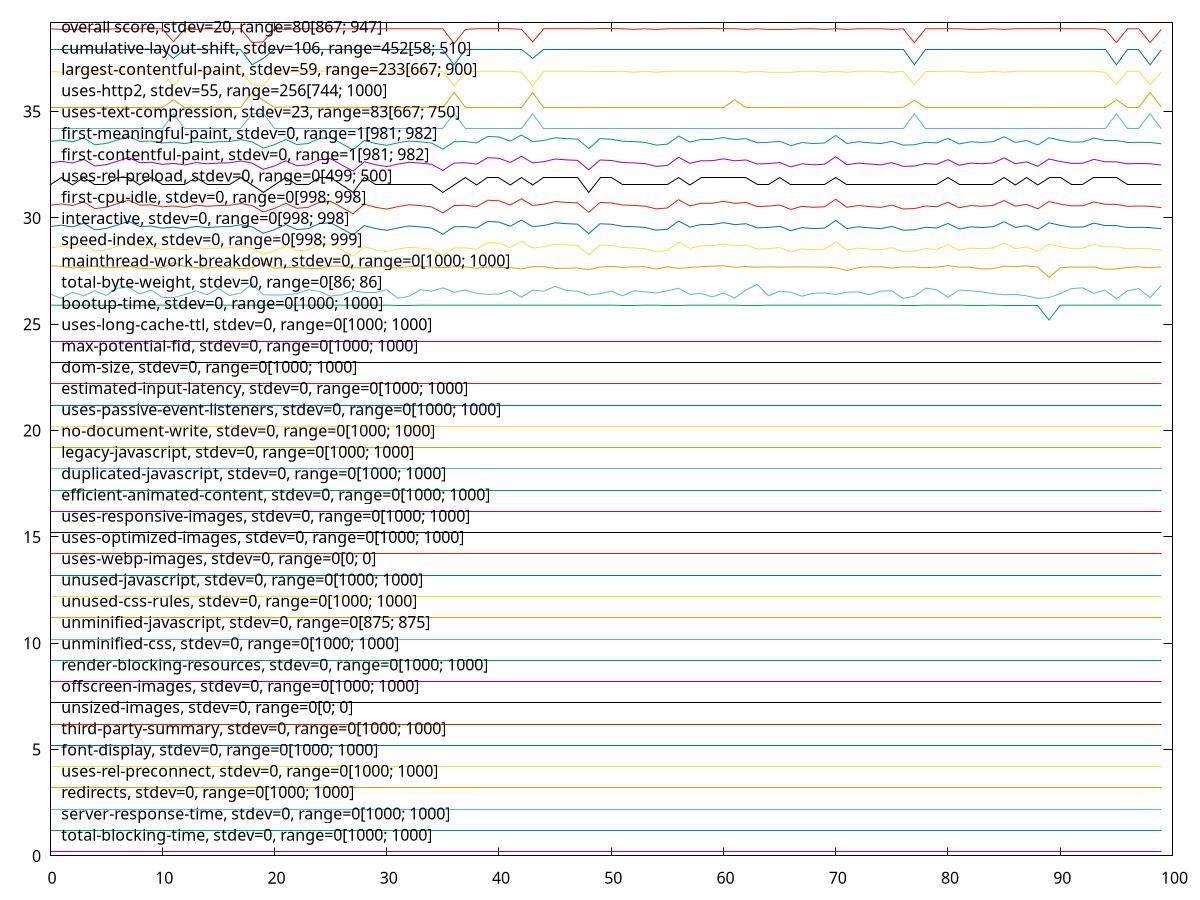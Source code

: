 $_totalBlockingTime <<EOF
0.2
0.2
0.2
0.2
0.2
0.2
0.2
0.2
0.2
0.2
0.2
0.2
0.2
0.2
0.2
0.2
0.2
0.2
0.2
0.2
0.2
0.2
0.2
0.2
0.2
0.2
0.2
0.2
0.2
0.2
0.2
0.2
0.2
0.2
0.2
0.2
0.2
0.2
0.2
0.2
0.2
0.2
0.2
0.2
0.2
0.2
0.2
0.2
0.2
0.2
0.2
0.2
0.2
0.2
0.2
0.2
0.2
0.2
0.2
0.2
0.2
0.2
0.2
0.2
0.2
0.2
0.2
0.2
0.2
0.2
0.2
0.2
0.2
0.2
0.2
0.2
0.2
0.2
0.2
0.2
0.2
0.2
0.2
0.2
0.2
0.2
0.2
0.2
0.2
0.2
0.2
0.2
0.2
0.2
0.2
0.2
0.2
0.2
0.2
0.2
EOF
$_serverResponseTime <<EOF
1.2
1.2
1.2
1.2
1.2
1.2
1.2
1.2
1.2
1.2
1.2
1.2
1.2
1.2
1.2
1.2
1.2
1.2
1.2
1.2
1.2
1.2
1.2
1.2
1.2
1.2
1.2
1.2
1.2
1.2
1.2
1.2
1.2
1.2
1.2
1.2
1.2
1.2
1.2
1.2
1.2
1.2
1.2
1.2
1.2
1.2
1.2
1.2
1.2
1.2
1.2
1.2
1.2
1.2
1.2
1.2
1.2
1.2
1.2
1.2
1.2
1.2
1.2
1.2
1.2
1.2
1.2
1.2
1.2
1.2
1.2
1.2
1.2
1.2
1.2
1.2
1.2
1.2
1.2
1.2
1.2
1.2
1.2
1.2
1.2
1.2
1.2
1.2
1.2
1.2
1.2
1.2
1.2
1.2
1.2
1.2
1.2
1.2
1.2
1.2
EOF
$_redirects <<EOF
2.2
2.2
2.2
2.2
2.2
2.2
2.2
2.2
2.2
2.2
2.2
2.2
2.2
2.2
2.2
2.2
2.2
2.2
2.2
2.2
2.2
2.2
2.2
2.2
2.2
2.2
2.2
2.2
2.2
2.2
2.2
2.2
2.2
2.2
2.2
2.2
2.2
2.2
2.2
2.2
2.2
2.2
2.2
2.2
2.2
2.2
2.2
2.2
2.2
2.2
2.2
2.2
2.2
2.2
2.2
2.2
2.2
2.2
2.2
2.2
2.2
2.2
2.2
2.2
2.2
2.2
2.2
2.2
2.2
2.2
2.2
2.2
2.2
2.2
2.2
2.2
2.2
2.2
2.2
2.2
2.2
2.2
2.2
2.2
2.2
2.2
2.2
2.2
2.2
2.2
2.2
2.2
2.2
2.2
2.2
2.2
2.2
2.2
2.2
2.2
EOF
$_usesRelPreconnect <<EOF
3.2
3.2
3.2
3.2
3.2
3.2
3.2
3.2
3.2
3.2
3.2
3.2
3.2
3.2
3.2
3.2
3.2
3.2
3.2
3.2
3.2
3.2
3.2
3.2
3.2
3.2
3.2
3.2
3.2
3.2
3.2
3.2
3.2
3.2
3.2
3.2
3.2
3.2
3.2
3.2
3.2
3.2
3.2
3.2
3.2
3.2
3.2
3.2
3.2
3.2
3.2
3.2
3.2
3.2
3.2
3.2
3.2
3.2
3.2
3.2
3.2
3.2
3.2
3.2
3.2
3.2
3.2
3.2
3.2
3.2
3.2
3.2
3.2
3.2
3.2
3.2
3.2
3.2
3.2
3.2
3.2
3.2
3.2
3.2
3.2
3.2
3.2
3.2
3.2
3.2
3.2
3.2
3.2
3.2
3.2
3.2
3.2
3.2
3.2
3.2
EOF
$_fontDisplay <<EOF
4.2
4.2
4.2
4.2
4.2
4.2
4.2
4.2
4.2
4.2
4.2
4.2
4.2
4.2
4.2
4.2
4.2
4.2
4.2
4.2
4.2
4.2
4.2
4.2
4.2
4.2
4.2
4.2
4.2
4.2
4.2
4.2
4.2
4.2
4.2
4.2
4.2
4.2
4.2
4.2
4.2
4.2
4.2
4.2
4.2
4.2
4.2
4.2
4.2
4.2
4.2
4.2
4.2
4.2
4.2
4.2
4.2
4.2
4.2
4.2
4.2
4.2
4.2
4.2
4.2
4.2
4.2
4.2
4.2
4.2
4.2
4.2
4.2
4.2
4.2
4.2
4.2
4.2
4.2
4.2
4.2
4.2
4.2
4.2
4.2
4.2
4.2
4.2
4.2
4.2
4.2
4.2
4.2
4.2
4.2
4.2
4.2
4.2
4.2
4.2
EOF
$_thirdPartySummary <<EOF
5.2
5.2
5.2
5.2
5.2
5.2
5.2
5.2
5.2
5.2
5.2
5.2
5.2
5.2
5.2
5.2
5.2
5.2
5.2
5.2
5.2
5.2
5.2
5.2
5.2
5.2
5.2
5.2
5.2
5.2
5.2
5.2
5.2
5.2
5.2
5.2
5.2
5.2
5.2
5.2
5.2
5.2
5.2
5.2
5.2
5.2
5.2
5.2
5.2
5.2
5.2
5.2
5.2
5.2
5.2
5.2
5.2
5.2
5.2
5.2
5.2
5.2
5.2
5.2
5.2
5.2
5.2
5.2
5.2
5.2
5.2
5.2
5.2
5.2
5.2
5.2
5.2
5.2
5.2
5.2
5.2
5.2
5.2
5.2
5.2
5.2
5.2
5.2
5.2
5.2
5.2
5.2
5.2
5.2
5.2
5.2
5.2
5.2
5.2
5.2
EOF
$_unsizedImages <<EOF
6.2
6.2
6.2
6.2
6.2
6.2
6.2
6.2
6.2
6.2
6.2
6.2
6.2
6.2
6.2
6.2
6.2
6.2
6.2
6.2
6.2
6.2
6.2
6.2
6.2
6.2
6.2
6.2
6.2
6.2
6.2
6.2
6.2
6.2
6.2
6.2
6.2
6.2
6.2
6.2
6.2
6.2
6.2
6.2
6.2
6.2
6.2
6.2
6.2
6.2
6.2
6.2
6.2
6.2
6.2
6.2
6.2
6.2
6.2
6.2
6.2
6.2
6.2
6.2
6.2
6.2
6.2
6.2
6.2
6.2
6.2
6.2
6.2
6.2
6.2
6.2
6.2
6.2
6.2
6.2
6.2
6.2
6.2
6.2
6.2
6.2
6.2
6.2
6.2
6.2
6.2
6.2
6.2
6.2
6.2
6.2
6.2
6.2
6.2
6.2
EOF
$_offscreenImages <<EOF
7.2
7.2
7.2
7.2
7.2
7.2
7.2
7.2
7.2
7.2
7.2
7.2
7.2
7.2
7.2
7.2
7.2
7.2
7.2
7.2
7.2
7.2
7.2
7.2
7.2
7.2
7.2
7.2
7.2
7.2
7.2
7.2
7.2
7.2
7.2
7.2
7.2
7.2
7.2
7.2
7.2
7.2
7.2
7.2
7.2
7.2
7.2
7.2
7.2
7.2
7.2
7.2
7.2
7.2
7.2
7.2
7.2
7.2
7.2
7.2
7.2
7.2
7.2
7.2
7.2
7.2
7.2
7.2
7.2
7.2
7.2
7.2
7.2
7.2
7.2
7.2
7.2
7.2
7.2
7.2
7.2
7.2
7.2
7.2
7.2
7.2
7.2
7.2
7.2
7.2
7.2
7.2
7.2
7.2
7.2
7.2
7.2
7.2
7.2
7.2
EOF
$_renderBlockingResources <<EOF
8.2
8.2
8.2
8.2
8.2
8.2
8.2
8.2
8.2
8.2
8.2
8.2
8.2
8.2
8.2
8.2
8.2
8.2
8.2
8.2
8.2
8.2
8.2
8.2
8.2
8.2
8.2
8.2
8.2
8.2
8.2
8.2
8.2
8.2
8.2
8.2
8.2
8.2
8.2
8.2
8.2
8.2
8.2
8.2
8.2
8.2
8.2
8.2
8.2
8.2
8.2
8.2
8.2
8.2
8.2
8.2
8.2
8.2
8.2
8.2
8.2
8.2
8.2
8.2
8.2
8.2
8.2
8.2
8.2
8.2
8.2
8.2
8.2
8.2
8.2
8.2
8.2
8.2
8.2
8.2
8.2
8.2
8.2
8.2
8.2
8.2
8.2
8.2
8.2
8.2
8.2
8.2
8.2
8.2
8.2
8.2
8.2
8.2
8.2
8.2
EOF
$_unminifiedCss <<EOF
9.2
9.2
9.2
9.2
9.2
9.2
9.2
9.2
9.2
9.2
9.2
9.2
9.2
9.2
9.2
9.2
9.2
9.2
9.2
9.2
9.2
9.2
9.2
9.2
9.2
9.2
9.2
9.2
9.2
9.2
9.2
9.2
9.2
9.2
9.2
9.2
9.2
9.2
9.2
9.2
9.2
9.2
9.2
9.2
9.2
9.2
9.2
9.2
9.2
9.2
9.2
9.2
9.2
9.2
9.2
9.2
9.2
9.2
9.2
9.2
9.2
9.2
9.2
9.2
9.2
9.2
9.2
9.2
9.2
9.2
9.2
9.2
9.2
9.2
9.2
9.2
9.2
9.2
9.2
9.2
9.2
9.2
9.2
9.2
9.2
9.2
9.2
9.2
9.2
9.2
9.2
9.2
9.2
9.2
9.2
9.2
9.2
9.2
9.2
9.2
EOF
$_unminifiedJavascript <<EOF
10.2
10.2
10.2
10.2
10.2
10.2
10.2
10.2
10.2
10.2
10.2
10.2
10.2
10.2
10.2
10.2
10.2
10.2
10.2
10.2
10.2
10.2
10.2
10.2
10.2
10.2
10.2
10.2
10.2
10.2
10.2
10.2
10.2
10.2
10.2
10.2
10.2
10.2
10.2
10.2
10.2
10.2
10.2
10.2
10.2
10.2
10.2
10.2
10.2
10.2
10.2
10.2
10.2
10.2
10.2
10.2
10.2
10.2
10.2
10.2
10.2
10.2
10.2
10.2
10.2
10.2
10.2
10.2
10.2
10.2
10.2
10.2
10.2
10.2
10.2
10.2
10.2
10.2
10.2
10.2
10.2
10.2
10.2
10.2
10.2
10.2
10.2
10.2
10.2
10.2
10.2
10.2
10.2
10.2
10.2
10.2
10.2
10.2
10.2
10.2
EOF
$_unusedCssRules <<EOF
11.2
11.2
11.2
11.2
11.2
11.2
11.2
11.2
11.2
11.2
11.2
11.2
11.2
11.2
11.2
11.2
11.2
11.2
11.2
11.2
11.2
11.2
11.2
11.2
11.2
11.2
11.2
11.2
11.2
11.2
11.2
11.2
11.2
11.2
11.2
11.2
11.2
11.2
11.2
11.2
11.2
11.2
11.2
11.2
11.2
11.2
11.2
11.2
11.2
11.2
11.2
11.2
11.2
11.2
11.2
11.2
11.2
11.2
11.2
11.2
11.2
11.2
11.2
11.2
11.2
11.2
11.2
11.2
11.2
11.2
11.2
11.2
11.2
11.2
11.2
11.2
11.2
11.2
11.2
11.2
11.2
11.2
11.2
11.2
11.2
11.2
11.2
11.2
11.2
11.2
11.2
11.2
11.2
11.2
11.2
11.2
11.2
11.2
11.2
11.2
EOF
$_unusedJavascript <<EOF
12.2
12.2
12.2
12.2
12.2
12.2
12.2
12.2
12.2
12.2
12.2
12.2
12.2
12.2
12.2
12.2
12.2
12.2
12.2
12.2
12.2
12.2
12.2
12.2
12.2
12.2
12.2
12.2
12.2
12.2
12.2
12.2
12.2
12.2
12.2
12.2
12.2
12.2
12.2
12.2
12.2
12.2
12.2
12.2
12.2
12.2
12.2
12.2
12.2
12.2
12.2
12.2
12.2
12.2
12.2
12.2
12.2
12.2
12.2
12.2
12.2
12.2
12.2
12.2
12.2
12.2
12.2
12.2
12.2
12.2
12.2
12.2
12.2
12.2
12.2
12.2
12.2
12.2
12.2
12.2
12.2
12.2
12.2
12.2
12.2
12.2
12.2
12.2
12.2
12.2
12.2
12.2
12.2
12.2
12.2
12.2
12.2
12.2
12.2
12.2
EOF
$_usesWebpImages <<EOF
13.2
13.2
13.2
13.2
13.2
13.2
13.2
13.2
13.2
13.2
13.2
13.2
13.2
13.2
13.2
13.2
13.2
13.2
13.2
13.2
13.2
13.2
13.2
13.2
13.2
13.2
13.2
13.2
13.2
13.2
13.2
13.2
13.2
13.2
13.2
13.2
13.2
13.2
13.2
13.2
13.2
13.2
13.2
13.2
13.2
13.2
13.2
13.2
13.2
13.2
13.2
13.2
13.2
13.2
13.2
13.2
13.2
13.2
13.2
13.2
13.2
13.2
13.2
13.2
13.2
13.2
13.2
13.2
13.2
13.2
13.2
13.2
13.2
13.2
13.2
13.2
13.2
13.2
13.2
13.2
13.2
13.2
13.2
13.2
13.2
13.2
13.2
13.2
13.2
13.2
13.2
13.2
13.2
13.2
13.2
13.2
13.2
13.2
13.2
13.2
EOF
$_usesOptimizedImages <<EOF
14.2
14.2
14.2
14.2
14.2
14.2
14.2
14.2
14.2
14.2
14.2
14.2
14.2
14.2
14.2
14.2
14.2
14.2
14.2
14.2
14.2
14.2
14.2
14.2
14.2
14.2
14.2
14.2
14.2
14.2
14.2
14.2
14.2
14.2
14.2
14.2
14.2
14.2
14.2
14.2
14.2
14.2
14.2
14.2
14.2
14.2
14.2
14.2
14.2
14.2
14.2
14.2
14.2
14.2
14.2
14.2
14.2
14.2
14.2
14.2
14.2
14.2
14.2
14.2
14.2
14.2
14.2
14.2
14.2
14.2
14.2
14.2
14.2
14.2
14.2
14.2
14.2
14.2
14.2
14.2
14.2
14.2
14.2
14.2
14.2
14.2
14.2
14.2
14.2
14.2
14.2
14.2
14.2
14.2
14.2
14.2
14.2
14.2
14.2
14.2
EOF
$_usesResponsiveImages <<EOF
15.2
15.2
15.2
15.2
15.2
15.2
15.2
15.2
15.2
15.2
15.2
15.2
15.2
15.2
15.2
15.2
15.2
15.2
15.2
15.2
15.2
15.2
15.2
15.2
15.2
15.2
15.2
15.2
15.2
15.2
15.2
15.2
15.2
15.2
15.2
15.2
15.2
15.2
15.2
15.2
15.2
15.2
15.2
15.2
15.2
15.2
15.2
15.2
15.2
15.2
15.2
15.2
15.2
15.2
15.2
15.2
15.2
15.2
15.2
15.2
15.2
15.2
15.2
15.2
15.2
15.2
15.2
15.2
15.2
15.2
15.2
15.2
15.2
15.2
15.2
15.2
15.2
15.2
15.2
15.2
15.2
15.2
15.2
15.2
15.2
15.2
15.2
15.2
15.2
15.2
15.2
15.2
15.2
15.2
15.2
15.2
15.2
15.2
15.2
15.2
EOF
$_efficientAnimatedContent <<EOF
16.2
16.2
16.2
16.2
16.2
16.2
16.2
16.2
16.2
16.2
16.2
16.2
16.2
16.2
16.2
16.2
16.2
16.2
16.2
16.2
16.2
16.2
16.2
16.2
16.2
16.2
16.2
16.2
16.2
16.2
16.2
16.2
16.2
16.2
16.2
16.2
16.2
16.2
16.2
16.2
16.2
16.2
16.2
16.2
16.2
16.2
16.2
16.2
16.2
16.2
16.2
16.2
16.2
16.2
16.2
16.2
16.2
16.2
16.2
16.2
16.2
16.2
16.2
16.2
16.2
16.2
16.2
16.2
16.2
16.2
16.2
16.2
16.2
16.2
16.2
16.2
16.2
16.2
16.2
16.2
16.2
16.2
16.2
16.2
16.2
16.2
16.2
16.2
16.2
16.2
16.2
16.2
16.2
16.2
16.2
16.2
16.2
16.2
16.2
16.2
EOF
$_duplicatedJavascript <<EOF
17.2
17.2
17.2
17.2
17.2
17.2
17.2
17.2
17.2
17.2
17.2
17.2
17.2
17.2
17.2
17.2
17.2
17.2
17.2
17.2
17.2
17.2
17.2
17.2
17.2
17.2
17.2
17.2
17.2
17.2
17.2
17.2
17.2
17.2
17.2
17.2
17.2
17.2
17.2
17.2
17.2
17.2
17.2
17.2
17.2
17.2
17.2
17.2
17.2
17.2
17.2
17.2
17.2
17.2
17.2
17.2
17.2
17.2
17.2
17.2
17.2
17.2
17.2
17.2
17.2
17.2
17.2
17.2
17.2
17.2
17.2
17.2
17.2
17.2
17.2
17.2
17.2
17.2
17.2
17.2
17.2
17.2
17.2
17.2
17.2
17.2
17.2
17.2
17.2
17.2
17.2
17.2
17.2
17.2
17.2
17.2
17.2
17.2
17.2
17.2
EOF
$_legacyJavascript <<EOF
18.2
18.2
18.2
18.2
18.2
18.2
18.2
18.2
18.2
18.2
18.2
18.2
18.2
18.2
18.2
18.2
18.2
18.2
18.2
18.2
18.2
18.2
18.2
18.2
18.2
18.2
18.2
18.2
18.2
18.2
18.2
18.2
18.2
18.2
18.2
18.2
18.2
18.2
18.2
18.2
18.2
18.2
18.2
18.2
18.2
18.2
18.2
18.2
18.2
18.2
18.2
18.2
18.2
18.2
18.2
18.2
18.2
18.2
18.2
18.2
18.2
18.2
18.2
18.2
18.2
18.2
18.2
18.2
18.2
18.2
18.2
18.2
18.2
18.2
18.2
18.2
18.2
18.2
18.2
18.2
18.2
18.2
18.2
18.2
18.2
18.2
18.2
18.2
18.2
18.2
18.2
18.2
18.2
18.2
18.2
18.2
18.2
18.2
18.2
18.2
EOF
$_noDocumentWrite <<EOF
19.2
19.2
19.2
19.2
19.2
19.2
19.2
19.2
19.2
19.2
19.2
19.2
19.2
19.2
19.2
19.2
19.2
19.2
19.2
19.2
19.2
19.2
19.2
19.2
19.2
19.2
19.2
19.2
19.2
19.2
19.2
19.2
19.2
19.2
19.2
19.2
19.2
19.2
19.2
19.2
19.2
19.2
19.2
19.2
19.2
19.2
19.2
19.2
19.2
19.2
19.2
19.2
19.2
19.2
19.2
19.2
19.2
19.2
19.2
19.2
19.2
19.2
19.2
19.2
19.2
19.2
19.2
19.2
19.2
19.2
19.2
19.2
19.2
19.2
19.2
19.2
19.2
19.2
19.2
19.2
19.2
19.2
19.2
19.2
19.2
19.2
19.2
19.2
19.2
19.2
19.2
19.2
19.2
19.2
19.2
19.2
19.2
19.2
19.2
19.2
EOF
$_usesPassiveEventListeners <<EOF
20.2
20.2
20.2
20.2
20.2
20.2
20.2
20.2
20.2
20.2
20.2
20.2
20.2
20.2
20.2
20.2
20.2
20.2
20.2
20.2
20.2
20.2
20.2
20.2
20.2
20.2
20.2
20.2
20.2
20.2
20.2
20.2
20.2
20.2
20.2
20.2
20.2
20.2
20.2
20.2
20.2
20.2
20.2
20.2
20.2
20.2
20.2
20.2
20.2
20.2
20.2
20.2
20.2
20.2
20.2
20.2
20.2
20.2
20.2
20.2
20.2
20.2
20.2
20.2
20.2
20.2
20.2
20.2
20.2
20.2
20.2
20.2
20.2
20.2
20.2
20.2
20.2
20.2
20.2
20.2
20.2
20.2
20.2
20.2
20.2
20.2
20.2
20.2
20.2
20.2
20.2
20.2
20.2
20.2
20.2
20.2
20.2
20.2
20.2
20.2
EOF
$_estimatedInputLatency <<EOF
21.2
21.2
21.2
21.2
21.2
21.2
21.2
21.2
21.2
21.2
21.2
21.2
21.2
21.2
21.2
21.2
21.2
21.2
21.2
21.2
21.2
21.2
21.2
21.2
21.2
21.2
21.2
21.2
21.2
21.2
21.2
21.2
21.2
21.2
21.2
21.2
21.2
21.2
21.2
21.2
21.2
21.2
21.2
21.2
21.2
21.2
21.2
21.2
21.2
21.2
21.2
21.2
21.2
21.2
21.2
21.2
21.2
21.2
21.2
21.2
21.2
21.2
21.2
21.2
21.2
21.2
21.2
21.2
21.2
21.2
21.2
21.2
21.2
21.2
21.2
21.2
21.2
21.2
21.2
21.2
21.2
21.2
21.2
21.2
21.2
21.2
21.2
21.2
21.2
21.2
21.2
21.2
21.2
21.2
21.2
21.2
21.2
21.2
21.2
21.2
EOF
$_domSize <<EOF
22.2
22.2
22.2
22.2
22.2
22.2
22.2
22.2
22.2
22.2
22.2
22.2
22.2
22.2
22.2
22.2
22.2
22.2
22.2
22.2
22.2
22.2
22.2
22.2
22.2
22.2
22.2
22.2
22.2
22.2
22.2
22.2
22.2
22.2
22.2
22.2
22.2
22.2
22.2
22.2
22.2
22.2
22.2
22.2
22.2
22.2
22.2
22.2
22.2
22.2
22.2
22.2
22.2
22.2
22.2
22.2
22.2
22.2
22.2
22.2
22.2
22.2
22.2
22.2
22.2
22.2
22.2
22.2
22.2
22.2
22.2
22.2
22.2
22.2
22.2
22.2
22.2
22.2
22.2
22.2
22.2
22.2
22.2
22.2
22.2
22.2
22.2
22.2
22.2
22.2
22.2
22.2
22.2
22.2
22.2
22.2
22.2
22.2
22.2
22.2
EOF
$_maxPotentialFid <<EOF
23.2
23.2
23.2
23.2
23.2
23.2
23.2
23.2
23.2
23.2
23.2
23.2
23.2
23.2
23.2
23.2
23.2
23.2
23.2
23.2
23.2
23.2
23.2
23.2
23.2
23.2
23.2
23.2
23.2
23.2
23.2
23.2
23.2
23.2
23.2
23.2
23.2
23.2
23.2
23.2
23.2
23.2
23.2
23.2
23.2
23.2
23.2
23.2
23.2
23.2
23.2
23.2
23.2
23.2
23.2
23.2
23.2
23.2
23.2
23.2
23.2
23.2
23.2
23.2
23.2
23.2
23.2
23.2
23.2
23.2
23.2
23.2
23.2
23.2
23.2
23.2
23.2
23.2
23.2
23.2
23.2
23.2
23.2
23.2
23.2
23.2
23.2
23.2
23.2
23.2
23.2
23.2
23.2
23.2
23.2
23.2
23.2
23.2
23.2
23.2
EOF
$_usesLongCacheTtl <<EOF
24.2
24.2
24.2
24.2
24.2
24.2
24.2
24.2
24.2
24.2
24.2
24.2
24.2
24.2
24.2
24.2
24.2
24.2
24.2
24.2
24.2
24.2
24.2
24.2
24.2
24.2
24.2
24.2
24.2
24.2
24.2
24.2
24.2
24.2
24.2
24.2
24.2
24.2
24.2
24.2
24.2
24.2
24.2
24.2
24.2
24.2
24.2
24.2
24.2
24.2
24.2
24.2
24.2
24.2
24.2
24.2
24.2
24.2
24.2
24.2
24.2
24.2
24.2
24.2
24.2
24.2
24.2
24.2
24.2
24.2
24.2
24.2
24.2
24.2
24.2
24.2
24.2
24.2
24.2
24.2
24.2
24.2
24.2
24.2
24.2
24.2
24.2
24.2
24.2
24.2
24.2
24.2
24.2
24.2
24.2
24.2
24.2
24.2
24.2
24.2
EOF
$_bootupTime <<EOF
25.898550142339413
25.89870950682337
25.898947151819595
25.898739026271773
25.899411708502345
25.89813381836749
25.898297972189514
25.899247247233518
25.89843168877747
25.898781276295445
25.897528391834367
25.898717596090513
25.898265899793902
25.899128841496633
25.897891160849593
25.89914409996788
25.895369584606698
25.898428653024908
25.89885580140188
25.897764369785673
25.899398827619752
25.89892286579909
25.898404255412597
25.89876025376588
25.89690297442652
25.89883039946333
25.89838888990431
25.899152758580968
25.897902112788135
25.89844076642917
25.89922463964485
25.898671362922634
25.898747010779267
25.898999538478417
25.898754967958155
25.89799194874564
25.898747010779267
25.898494574175466
25.898252966531484
25.898467812638803
25.89778710263045
25.899011248785754
25.89843471769788
25.89898302289133
25.897970623324035
25.898323362741145
25.898553032339414
25.897876494498124
25.898428653024908
25.89858744816292
25.9
25.89885327578328
25.89902752069278
25.89777196486054
25.89787281880072
25.898593137067575
25.898728336232367
25.899295495886033
25.898848213159162
25.898301158249403
25.899349961796236
25.89906646395522
25.898593137067575
25.89873368808422
25.899161373923764
25.89814056853298
25.89796348144854
25.898868388501967
25.897450295790183
25.89913321407347
25.89878650061381
25.897865453741613
25.897284720880688
25.899271553750477
25.897702994293116
25.8985239774773
25.898635368872174
25.898739026271773
25.899186964885168
25.898177418879737
25.899234953915936
25.899992653159963
25.898676851417516
25.89873368808422
25.897080029627592
25.89902983451469
25.898807270353778
25.898638156389907
25.898796912812397
25.2
25.89851519133072
25.898610119518334
25.89718367336289
25.898832954687915
25.89843471769788
25.89818738698849
25.89873101443568
25.89778710263045
25.898410377020166
25.89786176437991
EOF
$_totalByteWeight <<EOF
26.42194859936512
26.217072882815845
26.507314093104466
26.336583465556746
26.575606747235618
26.35365646350849
26.695119446246025
26.746339390319502
26.42194859936512
26.60975316069235
26.251218691618973
26.251218691618973
26.387802502643776
26.575606747235618
26.387802502643776
26.678046160339846
26.35365646350849
26.47316785243005
26.9
26.387802502643776
26.37072947588693
26.387802502643776
26.43902166934169
26.62682638901247
26.541460391401156
26.31951048195926
26.387802502643776
26.575606747235618
26.49024096559013
26.49024096559013
26.62682638901247
26.217072882815845
26.31951048195926
26.62682638901247
26.55853356213522
26.712192746530608
26.507314093104466
26.60975316069235
26.456094753684596
26.404875543815244
26.42194859936512
26.59267994677478
26.268291617606256
26.60975316069235
26.55853356213522
26.780486091694453
26.59267994677478
26.55853356213522
26.37072947588693
26.43902166934169
26.55853356213522
26.336583465556746
26.575606747235618
26.524387235057574
26.47316785243005
26.575606747235618
26.695119446246025
26.404875543815244
26.456094753684596
26.28536455799609
26.47316785243005
26.2341457800101
26.60975316069235
26.88292654133565
26.336583465556746
26.55853356213522
26.507314093104466
26.31951048195926
26.456094753684596
26.47316785243005
26.404875543815244
26.507314093104466
26.524387235057574
26.387802502643776
26.55853356213522
26.575606747235618
26.217072882815845
26.31951048195926
26.695119446246025
26.62682638901247
26.268291617606256
26.60975316069235
26.575606747235618
26.524387235057574
26.43902166934169
26.387802502643776
26.404875543815244
26.336583465556746
26.217072882815845
26.251218691618973
26.43902166934169
26.678046160339846
26.712192746530608
26.456094753684596
26.60975316069235
26.2
26.575606747235618
26.678046160339846
26.251218691618973
26.831706251733753
EOF
$_mainthreadWorkBreakdown <<EOF
27.753159549200475
27.7179001157721
27.65582784798891
27.669824314562458
27.734857437480624
27.661436504856027
27.67636925828243
27.71161397293677
27.639417518067937
27.60804293332453
27.672390035478294
27.9
27.715813019663017
27.664698652958396
27.641706976815097
27.694156809677246
27.673520288922116
27.614336850091384
27.652900119692898
27.892967887275233
27.633529224596952
27.686437928360792
27.686588008657402
27.630672722556252
27.616407471030506
27.737135863927342
27.732235940297425
27.65193302916145
27.65312611433264
27.70553770575648
27.703206995539347
27.64866435798387
27.710114420006036
27.73620742416403
27.683838841276362
27.668781174364135
27.707517196074875
27.696806714941445
27.634477036969667
27.69119001604018
27.675441443380745
27.66581289314824
27.603257604172466
27.709502110335485
27.711422563823646
27.62560445807974
27.633291931812135
27.646079986705512
27.562868747407396
27.69240934360721
27.719956288247296
27.67769882383667
27.704525627076
27.706192985045007
27.59743816117328
27.70422316898039
27.627534093729007
27.66724062383697
27.70783419951898
27.73311240691149
27.74968401339546
27.679215059088513
27.716772772274656
27.680686741742957
27.700895544732262
27.689036388197493
27.694046709105795
27.69384476510828
27.69367944870195
27.684971251641283
27.65641889298307
27.526417537567372
27.670884111535763
27.698585915498107
27.70890617021152
27.643836364433124
27.69903827899705
27.694083413272203
27.6631011231558
27.688103932684562
27.75841453058504
27.6903747108023
27.68399004058861
27.600799241407397
27.615215812579578
27.732235940297425
27.705821232301737
27.748198207494497
27.69239090140169
27.2
27.654663498161224
27.69117150789718
27.68510312819688
27.693752932606852
27.58285107922128
27.598187206113504
27.67180404724791
27.701524288784494
27.655623829410054
27.697443230817854
EOF
$_speedIndex <<EOF
28.59332715284019
28.65893600201615
28.583186845076536
28.7530069890362
28.439949350085538
28.504416363204015
28.668235831521233
28.840001913812642
28.59698300298024
28.618804149779162
28.522064550903284
28.566047624508155
28.493836069610538
28.604021271299573
28.54560398451899
28.583598452190838
28.59479422533852
28.681026109586202
28.580336442085276
28.284013942489757
28.44773499959095
28.687982513929473
28.45283010418884
28.498990423975865
28.734199999314818
28.782232457670496
28.492151473496154
28.2
28.642663112107716
28.50153985090725
28.416238939536154
28.53248300991001
28.62028497443389
28.58009565490989
28.523077030139575
28.235371413845463
28.583303338461317
28.595197846624938
28.528566949271426
28.834392506424734
28.806107809126214
28.611336433296923
28.9
28.588606996772036
28.646147890683423
28.772043557850186
28.730945616393345
28.708027371462038
28.264404455908554
28.72657994642844
28.70411258369599
28.60763650093455
28.589119432688214
28.553786898096845
28.42699047585462
28.46873281718762
28.856131157310127
28.57123124280599
28.687912961183795
28.692332970928124
28.781201478805222
28.686274541613724
28.728068694889448
28.537355675230533
28.55478232406026
28.606565960383875
28.40195786839283
28.546389742367207
28.500245684286448
28.524066098246244
28.87816896689883
28.500884981174487
28.582922791049757
28.535791250271327
28.498148344828333
28.60179441902938
28.424909447231652
28.441270607526004
28.56153910745689
28.526783853301314
28.7423106400696
28.480043448210605
28.58219274231819
28.549555820520485
28.587644205091213
28.81850000760689
28.553506926191503
28.63899186077372
28.429634500418665
28.772389938168537
28.653200882347953
28.56782744939602
28.57391970059358
28.756096208060427
28.642299113392912
28.63985164103718
28.547144353914216
28.561018234690554
28.54848236252193
28.488618071467076
EOF
$_interactive <<EOF
29.59265121686492
29.658315017163453
29.582506735376366
29.75254962713216
29.439333144543845
29.503743061382735
29.667626561638276
29.83978538620737
29.59630885492023
29.618143797584278
29.521383692436395
29.565363083347563
29.493168964276876
29.603350988158848
29.54491846274075
29.58291848943225
29.594118988809072
29.68043454733958
29.57965536697555
29.283726182940228
29.447109444542427
29.68740135895598
29.452198795095274
29.49832014399565
29.73370190267889
29.781846377532975
29.491485469948085
29.2
29.642023976403454
29.500868110190428
29.415655350578543
29.531799323326062
29.619625752492805
29.57941450242336
29.522395843627827
29.235240852955172
29.582623270156095
29.594522806767806
29.52788418343038
29.834157843779728
29.8057871831109
29.61067075721024
29.9
29.587928974381878
29.64551239060912
29.771631522836206
29.730440878643694
29.707479267233023
29.26417695027815
29.726066488563866
29.703557667134092
29.606968419453885
29.588441624700266
29.553101207069993
29.426391324164886
29.468085404541302
29.855968781930724
29.57054769442187
29.687331699445792
29.691758602743047
29.780812718612033
29.685690780702707
29.72755818639466
29.536671082365398
29.554096663586055
29.60589721163679
29.401396931799802
29.54570417180927
29.499574676026402
29.523384602332893
29.878085400833914
29.500213608758685
29.582242588084526
29.535106919442374
29.497478563254095
29.601122852857547
29.42431320778056
29.44065276791149
29.560853947691573
29.52610156349051
29.741829617811057
29.479386294127853
29.581512285568632
29.54887012342247
29.58696578784245
29.818215919012317
29.552821228570025
29.638349042971488
29.429031717901292
29.771978766099043
29.652573159644998
29.567143215157
29.57323678574525
29.75564592153674
29.641659605828778
29.6392096719332
29.546458743012245
29.56033301813294
29.54779669575741
29.4879544816256
EOF
$_firstCpuIdle <<EOF
30.592936215305816
30.65857688259755
30.58279348747023
30.75274253232011
30.43959287477234
30.50402689602541
30.667883492005174
30.83987672974272
30.596593101705828
30.618422240336486
30.521670723277786
30.56565169343133
30.49345018050427
30.60363360954623
30.545207473817598
30.58320517982059
30.594403693219522
30.680684017123905
30.579942524384123
30.283847433973687
30.447373119881522
30.687646443468687
30.452464898639814
30.498602701542048
30.733911980474556
30.782009227780637
30.4917662207271
30.2
30.642293486652285
30.501151285029092
30.415901320738147
30.532087552739494
30.619903719534147
30.579701692310326
30.522683013375566
30.23529586084681
30.582910004868314
30.594807428496754
30.52817202230471
30.834256836507457
30.805922431420477
30.61095144039376
30.9
30.588214849681695
30.64578036976395
30.771805317186242
30.730653755928927
30.70771042342983
30.264272808678733
30.726283041618643
30.70379169440246
30.607250114673253
30.58872740990846
30.55339029448216
30.42664385935745
30.46835830500208
30.856037283373084
30.570835889088546
30.68757682894678
30.692000827368854
30.780976698957893
30.68593696329859
30.727773496222717
30.536959696808776
30.554385738722072
30.606179187570525
30.40163334741817
30.545993203929708
30.49985754132711
30.52367190311318
30.87812065658606
30.500496627950447
30.5825293793411
30.535395422463854
30.4977609101982
30.60140601389665
30.424564514405876
30.44091318762127
30.561142815840313
30.52638920060176
30.74203249779783
30.47966330741586
30.581799183386565
30.54915921081817
30.587251829044213
30.81833575806776
30.553110318592235
30.638620103778383
30.429285784849533
30.77215219659255
30.65283786317287
30.567431696920494
30.573524714936433
30.755835843735085
30.641929272675043
30.63948037535691
30.54674779260146
30.560621909909713
30.54808576971135
30.488234212842986
EOF
$_usesRelPreload <<EOF
31.549999999999915
31.9
31.549999999999915
31.9
31.549999999999915
31.549999999999915
31.9
31.9
31.549999999999915
31.9
31.549999999999915
31.549999999999915
31.549999999999915
31.9
31.549999999999915
31.549999999999915
31.549999999999915
31.9
31.549999999999915
31.2
31.549999999999915
31.9
31.549999999999915
31.549999999999915
31.9
31.9
31.549999999999915
31.2
31.9
31.549999999999915
31.549999999999915
31.549999999999915
31.549999999999915
31.549999999999915
31.549999999999915
31.2
31.549999999999915
31.9
31.549999999999915
31.9
31.9
31.549999999999915
31.9
31.549999999999915
31.9
31.9
31.9
31.9
31.2
31.9
31.9
31.549999999999915
31.549999999999915
31.549999999999915
31.549999999999915
31.549999999999915
31.9
31.549999999999915
31.9
31.9
31.9
31.9
31.9
31.549999999999915
31.549999999999915
31.9
31.549999999999915
31.549999999999915
31.549999999999915
31.549999999999915
31.9
31.549999999999915
31.549999999999915
31.549999999999915
31.549999999999915
31.549999999999915
31.549999999999915
31.549999999999915
31.549999999999915
31.549999999999915
31.9
31.549999999999915
31.549999999999915
31.549999999999915
31.549999999999915
31.9
31.549999999999915
31.9
31.549999999999915
31.9
31.9
31.549999999999915
31.549999999999915
31.9
31.9
31.9
31.549999999999915
31.549999999999915
31.549999999999915
31.549999999999915
EOF
$_firstContentfulPaint <<EOF
32.592346704436174
32.65803535689405
32.58220032637642
32.75234375662103
32.439055318567085
32.50343959455476
32.6673521906334
32.839687966459664
32.59600515377817
32.61784634549474
32.52107684799025
32.565054650158
32.49286827370227
32.603049039297495
32.544609554671375
32.582612147293965
32.59381479382519
32.68016816851981
32.579348518447745
32.28359633725455
32.44682741461148
32.68713967609809
32.45191417850928
32.4980180306029
32.733477674101074
32.781672619699535
32.49118527335336
32.2
32.64173611726137
32.50056534243203
32.41539219788995
32.531491221094434
32.619328811830684
32.57910761864679
32.52208885296322
32.23518192523963
32.582316879992646
32.59421870102862
32.52757648983444
32.83405226159549
32.805642901597146
32.6103708952459
32.900000000000006
32.587623514454826
32.645226174156335
32.771446073832514
32.730213656521414
32.707232492581454
32.26407428258798
32.725835335500214
32.70330782018393
32.606667468105634
32.58813626218492
32.5527922359583
32.42612116899385
32.46779355205904
32.855895732533746
32.57023971690643
32.68706996841774
32.69149998177869
32.78063775364743
32.68542792207443
32.72732836291282
32.53636257957652
32.553787707850674
32.60559595801116
32.401143974797044
32.54539524302791
32.499272236358586
32.52307747381574
32.878047810564375
32.49991100596601
32.581936136641524
32.534798532214786
32.49717667318118
32.6008203224832
32.424044362820595
32.44037420710225
32.56054522849029
32.52579408155574
32.74161308490726
32.47909006767743
32.58120571861687
32.54856114273752
32.5866601484814
32.818088087727574
32.55251225403509
32.63805951986795
32.42875992933689
32.77179370583126
32.65229045645441
32.56683492312842
32.572929098006774
32.75544323915166
32.641371578654415
32.638920532387225
32.54614979727189
32.560024272502076
32.547487727004835
32.4876553674843
EOF
$_firstMeaningfulPaint <<EOF
33.592346704436174
33.65803535689405
33.58220032637642
33.75234375662103
33.439055318567085
33.50343959455476
33.6673521906334
33.839687966459664
33.59600515377817
33.61784634549474
33.52107684799025
33.565054650158
33.49286827370227
33.603049039297495
33.544609554671375
33.582612147293965
33.59381479382519
33.68016816851981
33.579348518447745
33.28359633725455
33.44682741461148
33.68713967609809
33.45191417850928
33.4980180306029
33.733477674101074
33.781672619699535
33.49118527335336
33.2
33.64173611726137
33.50056534243203
33.41539219788995
33.531491221094434
33.619328811830684
33.57910761864679
33.52208885296322
33.23518192523963
33.582316879992646
33.59421870102862
33.52757648983444
33.83405226159549
33.805642901597146
33.6103708952459
33.900000000000006
33.587623514454826
33.645226174156335
33.771446073832514
33.730213656521414
33.707232492581454
33.26407428258798
33.725835335500214
33.70330782018393
33.606667468105634
33.58813626218492
33.5527922359583
33.42612116899385
33.46779355205904
33.855895732533746
33.57023971690643
33.68706996841774
33.69149998177869
33.78063775364743
33.68542792207443
33.72732836291282
33.53636257957652
33.553787707850674
33.60559595801116
33.401143974797044
33.54539524302791
33.499272236358586
33.52307747381574
33.878047810564375
33.49991100596601
33.581936136641524
33.534798532214786
33.49717667318118
33.6008203224832
33.424044362820595
33.44037420710225
33.56054522849029
33.52579408155574
33.74161308490726
33.47909006767743
33.58120571861687
33.54856114273752
33.5866601484814
33.818088087727574
33.55251225403509
33.63805951986795
33.42875992933689
33.77179370583126
33.65229045645441
33.56683492312842
33.572929098006774
33.75544323915166
33.641371578654415
33.638920532387225
33.54614979727189
33.560024272502076
33.547487727004835
33.4876553674843
EOF
$_usesTextCompression <<EOF
34.2
34.2
34.2
34.2
34.2
34.2
34.2
34.2
34.2
34.2
34.2
34.900000000000006
34.2
34.2
34.2
34.2
34.2
34.2
34.900000000000006
34.900000000000006
34.2
34.2
34.2
34.2
34.2
34.2
34.2
34.2
34.2
34.2
34.2
34.2
34.2
34.2
34.2
34.2
34.900000000000006
34.2
34.2
34.2
34.2
34.2
34.2
34.900000000000006
34.2
34.2
34.2
34.2
34.2
34.2
34.2
34.2
34.2
34.2
34.2
34.2
34.2
34.2
34.2
34.2
34.2
34.2
34.2
34.2
34.2
34.2
34.2
34.2
34.2
34.2
34.2
34.2
34.2
34.2
34.2
34.2
34.2
34.900000000000006
34.2
34.2
34.2
34.2
34.2
34.2
34.2
34.2
34.2
34.2
34.2
34.2
34.2
34.2
34.2
34.2
34.2
34.900000000000006
34.2
34.2
34.900000000000006
34.2
EOF
$_usesHttp2 <<EOF
35.21521739130435
35.21521739130435
35.21521739130435
35.21521739130435
35.21521739130435
35.21521739130435
35.21521739130435
35.21521739130435
35.21521739130435
35.21521739130435
35.21521739130435
35.55760869565218
35.21521739130435
35.21521739130435
35.21521739130435
35.21521739130435
35.21521739130435
35.21521739130435
35.900000000000006
35.53478260869566
35.2
35.21521739130435
35.2
35.21521739130435
35.21521739130435
35.21521739130435
35.21521739130435
35.2
35.21521739130435
35.21521739130435
35.2
35.21521739130435
35.21521739130435
35.21521739130435
35.21521739130435
35.2
35.900000000000006
35.21521739130435
35.21521739130435
35.21521739130435
35.21521739130435
35.21521739130435
35.21521739130435
35.900000000000006
35.21521739130435
35.21521739130435
35.21521739130435
35.21521739130435
35.2
35.21521739130435
35.21521739130435
35.21521739130435
35.21521739130435
35.21521739130435
35.2
35.2
35.21521739130435
35.21521739130435
35.21521739130435
35.21521739130435
35.21521739130435
35.55760869565218
35.21521739130435
35.21521739130435
35.21521739130435
35.21521739130435
35.2
35.21521739130435
35.21521739130435
35.21521739130435
35.21521739130435
35.21521739130435
35.21521739130435
35.21521739130435
35.21521739130435
35.21521739130435
35.2
35.53478260869566
35.21521739130435
35.21521739130435
35.21521739130435
35.21521739130435
35.21521739130435
35.21521739130435
35.21521739130435
35.21521739130435
35.21521739130435
35.21521739130435
35.2
35.21521739130435
35.21521739130435
35.21521739130435
35.21521739130435
35.21521739130435
35.21521739130435
35.55760869565218
35.21521739130435
35.21521739130435
35.900000000000006
35.21521739130435
EOF
$_largestContentfulPaint <<EOF
36.89616316548294
36.85273675447667
36.85123214809848
36.89819275998985
36.84936864279892
36.85013951313387
36.897033474925514
36.899253575498335
36.89604440650963
36.896615422510365
36.89524983325604
36.20575348229619
36.89495256006215
36.851903571976386
36.895491445799344
36.89599684985219
36.89625572927201
36.897421209125135
36.27120783596067
36.2
36.8937216138689
36.85284788697598
36.89425357592649
36.89444193239798
36.8978422945745
36.8986826879672
36.8946598688895
36.89017131151304
36.896887361178
36.894524226945904
36.893290148882464
36.89539560129695
36.89656776744927
36.896035920737916
36.8952835890009
36.890758340765025
36.207011958540534
36.85161652600556
36.89547332757175
36.89945904486819
36.89882927449496
36.89632569977317
36.85565925544048
36.207028433597166
36.89676082315682
36.8985401017353
36.89802367277135
36.89764298192039
36.89187211842183
36.897770281900605
36.89777949332041
36.896330620843045
36.85132253564048
36.89533532085706
36.84915286693142
36.89417528216349
36.89968211317388
36.895932836335305
36.89744755934865
36.89730845602915
36.898389432662576
36.897125178579884
36.8533074700418
36.8954908660247
36.85098637992173
36.85166498518073
36.84874678824179
36.895407575464674
36.89486559500011
36.850450711274966
36.900000000000006
36.85006340249178
36.89620147250652
36.89505883329182
36.89494922330085
36.851543303562266
36.89360166467439
36.26809417953258
36.89548773523174
36.89526488438114
36.898255430119825
36.89443586293944
36.85130577508256
36.850832591925574
36.89607739269632
36.854768252840806
36.89540789438591
36.89693172254484
36.89374208277638
36.89835109580023
36.89711656390561
36.895736436431584
36.89599392449968
36.898219046488165
36.852132963897624
36.27244243018439
36.895542289815076
36.89575712539604
36.270701901023266
36.8499625309594
EOF
$_cumulativeLayoutShift <<EOF
37.900000000000006
37.900000000000006
37.900000000000006
37.900000000000006
37.900000000000006
37.900000000000006
37.900000000000006
37.900000000000006
37.900000000000006
37.900000000000006
37.900000000000006
37.50361194235087
37.900000000000006
37.900000000000006
37.900000000000006
37.900000000000006
37.900000000000006
37.900000000000006
37.2
37.503337192804054
37.900000000000006
37.900000000000006
37.900000000000006
37.900000000000006
37.900000000000006
37.900000000000006
37.900000000000006
37.900000000000006
37.900000000000006
37.900000000000006
37.900000000000006
37.900000000000006
37.900000000000006
37.900000000000006
37.900000000000006
37.900000000000006
37.2
37.900000000000006
37.900000000000006
37.900000000000006
37.900000000000006
37.900000000000006
37.900000000000006
37.50361194235087
37.900000000000006
37.900000000000006
37.900000000000006
37.900000000000006
37.900000000000006
37.900000000000006
37.900000000000006
37.900000000000006
37.900000000000006
37.900000000000006
37.900000000000006
37.900000000000006
37.900000000000006
37.900000000000006
37.900000000000006
37.900000000000006
37.900000000000006
37.900000000000006
37.900000000000006
37.900000000000006
37.900000000000006
37.900000000000006
37.900000000000006
37.900000000000006
37.900000000000006
37.900000000000006
37.900000000000006
37.900000000000006
37.900000000000006
37.900000000000006
37.900000000000006
37.900000000000006
37.900000000000006
37.2
37.900000000000006
37.900000000000006
37.900000000000006
37.900000000000006
37.900000000000006
37.900000000000006
37.900000000000006
37.900000000000006
37.900000000000006
37.900000000000006
37.900000000000006
37.900000000000006
37.900000000000006
37.900000000000006
37.900000000000006
37.900000000000006
37.900000000000006
37.2
37.900000000000006
37.900000000000006
37.2
37.900000000000006
EOF
$_overallScore <<EOF
38.896836108470104
38.86542847947232
38.8642360473416
38.898521589788686
38.862693452631746
38.86333848031175
38.897567403605116
38.89940748039497
38.89675486039196
38.89719814263993
38.896078582925
38.28451418545876
38.89582532948484
38.864750827269546
38.89628522501201
38.89670249480529
38.89690520032676
38.897865712356015
38.24655452552884
38.27988834548629
38.894871115838356
38.865547916631854
38.89526371564156
38.895461867651306
38.89824224037485
38.89891604350896
38.89561080665591
38.891966644945406
38.89742724970023
38.895524952635974
38.894516225825726
38.896198203234285
38.897165558934695
38.89672615387609
38.89610441533618
38.892439379861
38.2
38.864530860179514
38.89624934939526
38.89954898033658
38.899054335586946
38.89697804275176
38.867870861479986
38.285468974358885
38.897340134639876
38.89879898801632
38.89836943101747
38.898062668455864
38.893285740058836
38.89817981566955
38.8981564373951
38.89697666923875
38.86430952389064
38.89618291610896
38.86251969223505
38.89522813096091
38.89973990106665
38.896639555467765
38.897894032782894
38.89779905851473
38.89870197747994
38.897658032851766
38.86593485763085
38.89627379678973
38.86401988026849
38.864581189724106
38.862191834398665
38.896225446190535
38.89577080596949
38.86359039205044
38.900000000000006
38.86327857039562
38.89684999650599
38.89595837452727
38.89582866065251
38.86448656574768
38.89475370593066
38.24411081732021
38.89630380371995
38.8960957954339
38.898552724447235
38.8954321989572
38.86428811834212
38.86390136842919
38.89676631169965
38.86711538922845
38.896235176843476
38.89745451662352
38.89486184060264
38.89866237400632
38.89760756517678
38.896492570787586
38.89668744953395
38.898544789639615
38.864968338784465
38.24752942724325
38.89632415580874
38.896498485403775
38.2461450681675
38.86318905285823
EOF
set key outside below
set terminal pngcairo
set output "report_00004_2020-11-02T20-21-41.718Z/./exp-pages+cached+noexternal+nocss//jitter_comparison.png"
unset label
set label "total-blocking-time, stdev=0, range=0[1000; 1000]" at 1,1 left front
set label "server-response-time, stdev=0, range=0[1000; 1000]" at 1,2 left front
set label "redirects, stdev=0, range=0[1000; 1000]" at 1,3 left front
set label "uses-rel-preconnect, stdev=0, range=0[1000; 1000]" at 1,4 left front
set label "font-display, stdev=0, range=0[1000; 1000]" at 1,5 left front
set label "third-party-summary, stdev=0, range=0[1000; 1000]" at 1,6 left front
set label "unsized-images, stdev=0, range=0[0; 0]" at 1,7 left front
set label "offscreen-images, stdev=0, range=0[1000; 1000]" at 1,8 left front
set label "render-blocking-resources, stdev=0, range=0[1000; 1000]" at 1,9 left front
set label "unminified-css, stdev=0, range=0[1000; 1000]" at 1,10 left front
set label "unminified-javascript, stdev=0, range=0[875; 875]" at 1,11 left front
set label "unused-css-rules, stdev=0, range=0[1000; 1000]" at 1,12 left front
set label "unused-javascript, stdev=0, range=0[1000; 1000]" at 1,13 left front
set label "uses-webp-images, stdev=0, range=0[0; 0]" at 1,14 left front
set label "uses-optimized-images, stdev=0, range=0[1000; 1000]" at 1,15 left front
set label "uses-responsive-images, stdev=0, range=0[1000; 1000]" at 1,16 left front
set label "efficient-animated-content, stdev=0, range=0[1000; 1000]" at 1,17 left front
set label "duplicated-javascript, stdev=0, range=0[1000; 1000]" at 1,18 left front
set label "legacy-javascript, stdev=0, range=0[1000; 1000]" at 1,19 left front
set label "no-document-write, stdev=0, range=0[1000; 1000]" at 1,20 left front
set label "uses-passive-event-listeners, stdev=0, range=0[1000; 1000]" at 1,21 left front
set label "estimated-input-latency, stdev=0, range=0[1000; 1000]" at 1,22 left front
set label "dom-size, stdev=0, range=0[1000; 1000]" at 1,23 left front
set label "max-potential-fid, stdev=0, range=0[1000; 1000]" at 1,24 left front
set label "uses-long-cache-ttl, stdev=0, range=0[1000; 1000]" at 1,25 left front
set label "bootup-time, stdev=0, range=0[1000; 1000]" at 1,26 left front
set label "total-byte-weight, stdev=0, range=0[86; 86]" at 1,27 left front
set label "mainthread-work-breakdown, stdev=0, range=0[1000; 1000]" at 1,28 left front
set label "speed-index, stdev=0, range=0[998; 999]" at 1,29 left front
set label "interactive, stdev=0, range=0[998; 998]" at 1,30 left front
set label "first-cpu-idle, stdev=0, range=0[998; 998]" at 1,31 left front
set label "uses-rel-preload, stdev=0, range=0[499; 500]" at 1,32 left front
set label "first-contentful-paint, stdev=0, range=1[981; 982]" at 1,33 left front
set label "first-meaningful-paint, stdev=0, range=1[981; 982]" at 1,34 left front
set label "uses-text-compression, stdev=23, range=83[667; 750]" at 1,35 left front
set label "uses-http2, stdev=55, range=256[744; 1000]" at 1,36 left front
set label "largest-contentful-paint, stdev=59, range=233[667; 900]" at 1,37 left front
set label "cumulative-layout-shift, stdev=106, range=452[58; 510]" at 1,38 left front
set label "overall score, stdev=20, range=80[867; 947]" at 1,39 left front
set yrange [0:39+0.2]
set terminal pngcairo size 640, 4680
unset key
plot $_totalBlockingTime title "total-blocking-time" with line ,$_serverResponseTime title "server-response-time" with line ,$_redirects title "redirects" with line ,$_usesRelPreconnect title "uses-rel-preconnect" with line ,$_fontDisplay title "font-display" with line ,$_thirdPartySummary title "third-party-summary" with line ,$_unsizedImages title "unsized-images" with line ,$_offscreenImages title "offscreen-images" with line ,$_renderBlockingResources title "render-blocking-resources" with line ,$_unminifiedCss title "unminified-css" with line ,$_unminifiedJavascript title "unminified-javascript" with line ,$_unusedCssRules title "unused-css-rules" with line ,$_unusedJavascript title "unused-javascript" with line ,$_usesWebpImages title "uses-webp-images" with line ,$_usesOptimizedImages title "uses-optimized-images" with line ,$_usesResponsiveImages title "uses-responsive-images" with line ,$_efficientAnimatedContent title "efficient-animated-content" with line ,$_duplicatedJavascript title "duplicated-javascript" with line ,$_legacyJavascript title "legacy-javascript" with line ,$_noDocumentWrite title "no-document-write" with line ,$_usesPassiveEventListeners title "uses-passive-event-listeners" with line ,$_estimatedInputLatency title "estimated-input-latency" with line ,$_domSize title "dom-size" with line ,$_maxPotentialFid title "max-potential-fid" with line ,$_usesLongCacheTtl title "uses-long-cache-ttl" with line ,$_bootupTime title "bootup-time" with line ,$_totalByteWeight title "total-byte-weight" with line ,$_mainthreadWorkBreakdown title "mainthread-work-breakdown" with line ,$_speedIndex title "speed-index" with line ,$_interactive title "interactive" with line ,$_firstCpuIdle title "first-cpu-idle" with line ,$_usesRelPreload title "uses-rel-preload" with line ,$_firstContentfulPaint title "first-contentful-paint" with line ,$_firstMeaningfulPaint title "first-meaningful-paint" with line ,$_usesTextCompression title "uses-text-compression" with line ,$_usesHttp2 title "uses-http2" with line ,$_largestContentfulPaint title "largest-contentful-paint" with line ,$_cumulativeLayoutShift title "cumulative-layout-shift" with line ,$_overallScore title "overall score" with line ,
